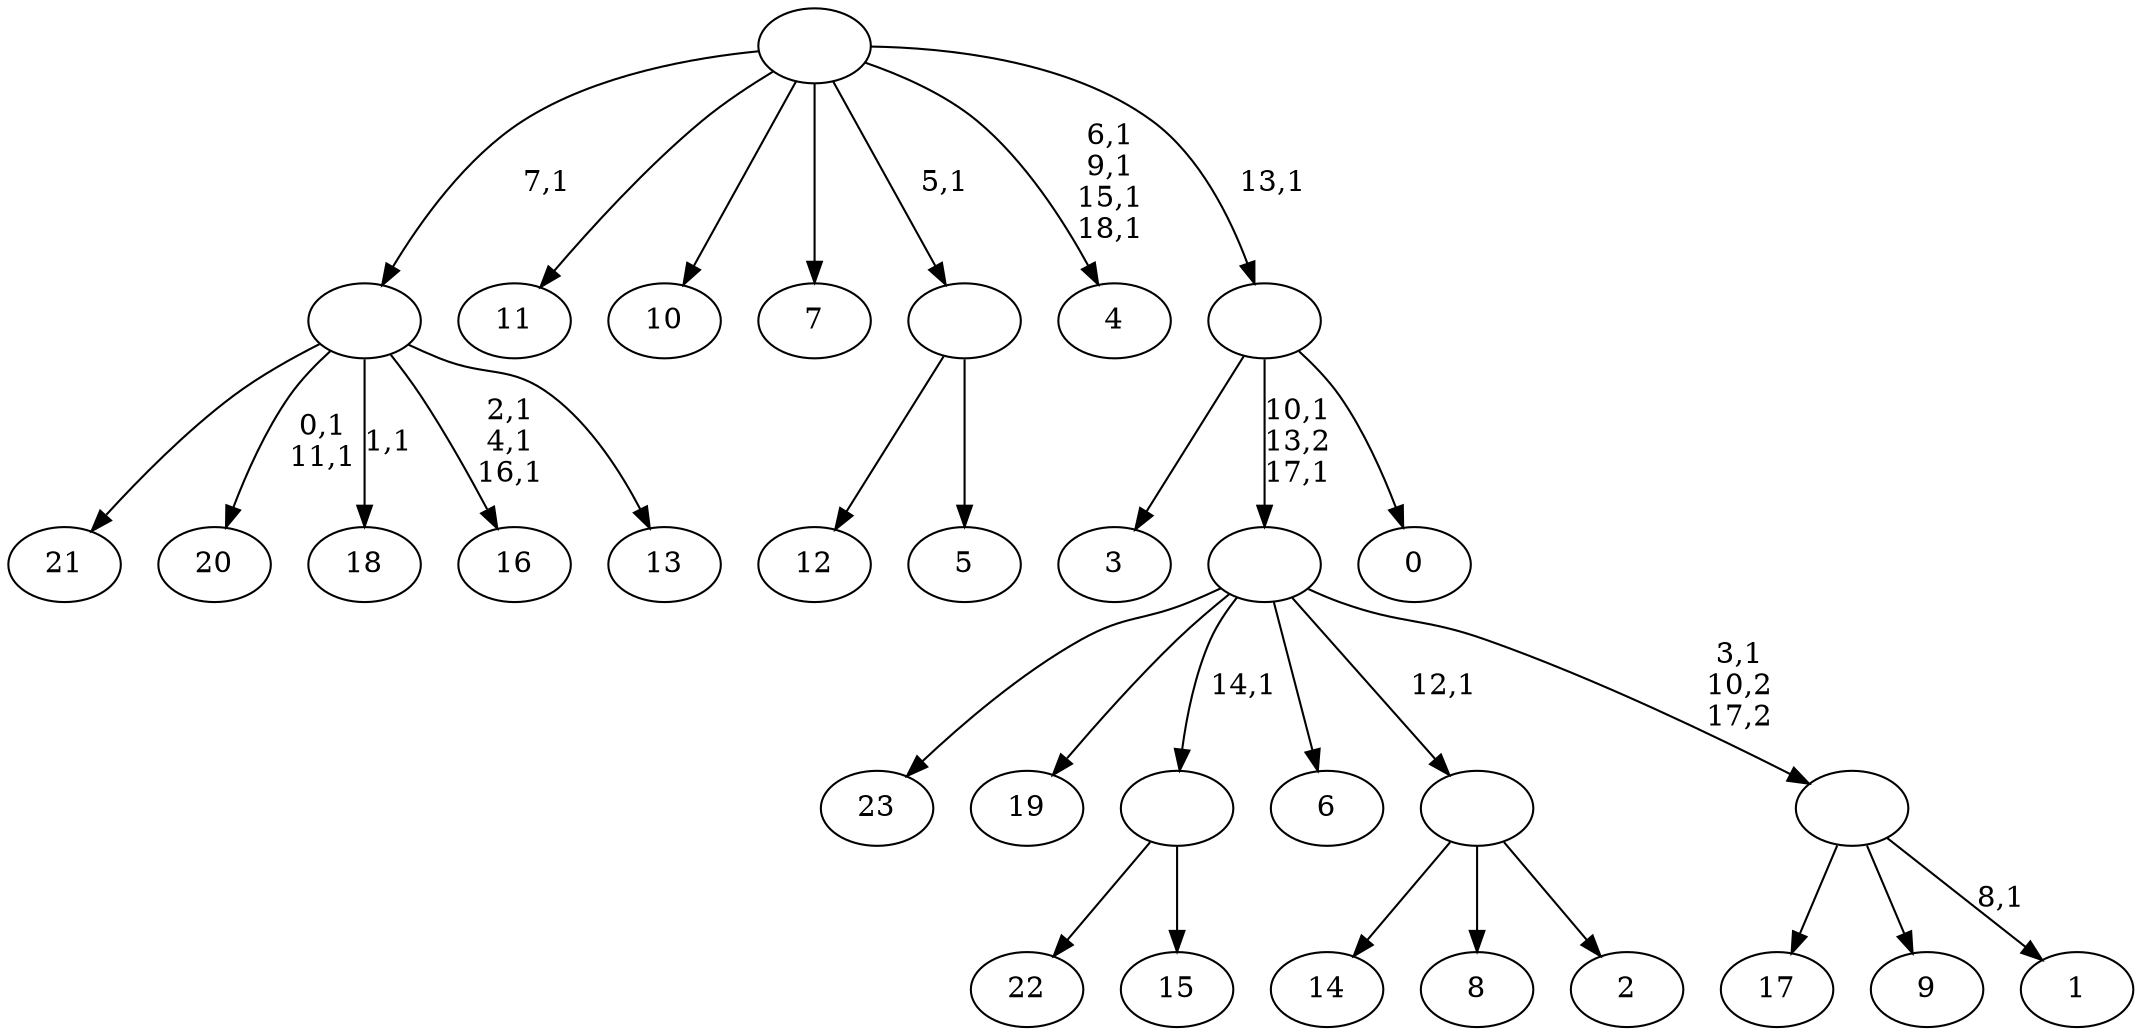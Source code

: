 digraph T {
	43 [label="23"]
	42 [label="22"]
	41 [label="21"]
	40 [label="20"]
	37 [label="19"]
	36 [label="18"]
	34 [label="17"]
	33 [label="16"]
	29 [label="15"]
	28 [label=""]
	27 [label="14"]
	26 [label="13"]
	25 [label=""]
	24 [label="12"]
	23 [label="11"]
	22 [label="10"]
	21 [label="9"]
	20 [label="8"]
	19 [label="7"]
	18 [label="6"]
	17 [label="5"]
	16 [label=""]
	15 [label="4"]
	10 [label="3"]
	9 [label="2"]
	8 [label=""]
	7 [label="1"]
	5 [label=""]
	4 [label=""]
	2 [label="0"]
	1 [label=""]
	0 [label=""]
	28 -> 42 [label=""]
	28 -> 29 [label=""]
	25 -> 33 [label="2,1\n4,1\n16,1"]
	25 -> 36 [label="1,1"]
	25 -> 40 [label="0,1\n11,1"]
	25 -> 41 [label=""]
	25 -> 26 [label=""]
	16 -> 24 [label=""]
	16 -> 17 [label=""]
	8 -> 27 [label=""]
	8 -> 20 [label=""]
	8 -> 9 [label=""]
	5 -> 7 [label="8,1"]
	5 -> 34 [label=""]
	5 -> 21 [label=""]
	4 -> 43 [label=""]
	4 -> 37 [label=""]
	4 -> 28 [label="14,1"]
	4 -> 18 [label=""]
	4 -> 8 [label="12,1"]
	4 -> 5 [label="3,1\n10,2\n17,2"]
	1 -> 4 [label="10,1\n13,2\n17,1"]
	1 -> 10 [label=""]
	1 -> 2 [label=""]
	0 -> 15 [label="6,1\n9,1\n15,1\n18,1"]
	0 -> 25 [label="7,1"]
	0 -> 23 [label=""]
	0 -> 22 [label=""]
	0 -> 19 [label=""]
	0 -> 16 [label="5,1"]
	0 -> 1 [label="13,1"]
}
